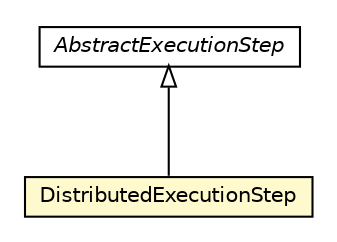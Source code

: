 #!/usr/local/bin/dot
#
# Class diagram 
# Generated by UMLGraph version R5_6-24-gf6e263 (http://www.umlgraph.org/)
#

digraph G {
	edge [fontname="Helvetica",fontsize=10,labelfontname="Helvetica",labelfontsize=10];
	node [fontname="Helvetica",fontsize=10,shape=plaintext];
	nodesep=0.25;
	ranksep=0.5;
	// com.orientechnologies.orient.core.sql.executor.AbstractExecutionStep
	c1083178 [label=<<table title="com.orientechnologies.orient.core.sql.executor.AbstractExecutionStep" border="0" cellborder="1" cellspacing="0" cellpadding="2" port="p" href="./AbstractExecutionStep.html">
		<tr><td><table border="0" cellspacing="0" cellpadding="1">
<tr><td align="center" balign="center"><font face="Helvetica-Oblique"> AbstractExecutionStep </font></td></tr>
		</table></td></tr>
		</table>>, URL="./AbstractExecutionStep.html", fontname="Helvetica", fontcolor="black", fontsize=10.0];
	// com.orientechnologies.orient.core.sql.executor.DistributedExecutionStep
	c1083268 [label=<<table title="com.orientechnologies.orient.core.sql.executor.DistributedExecutionStep" border="0" cellborder="1" cellspacing="0" cellpadding="2" port="p" bgcolor="lemonChiffon" href="./DistributedExecutionStep.html">
		<tr><td><table border="0" cellspacing="0" cellpadding="1">
<tr><td align="center" balign="center"> DistributedExecutionStep </td></tr>
		</table></td></tr>
		</table>>, URL="./DistributedExecutionStep.html", fontname="Helvetica", fontcolor="black", fontsize=10.0];
	//com.orientechnologies.orient.core.sql.executor.DistributedExecutionStep extends com.orientechnologies.orient.core.sql.executor.AbstractExecutionStep
	c1083178:p -> c1083268:p [dir=back,arrowtail=empty];
}

